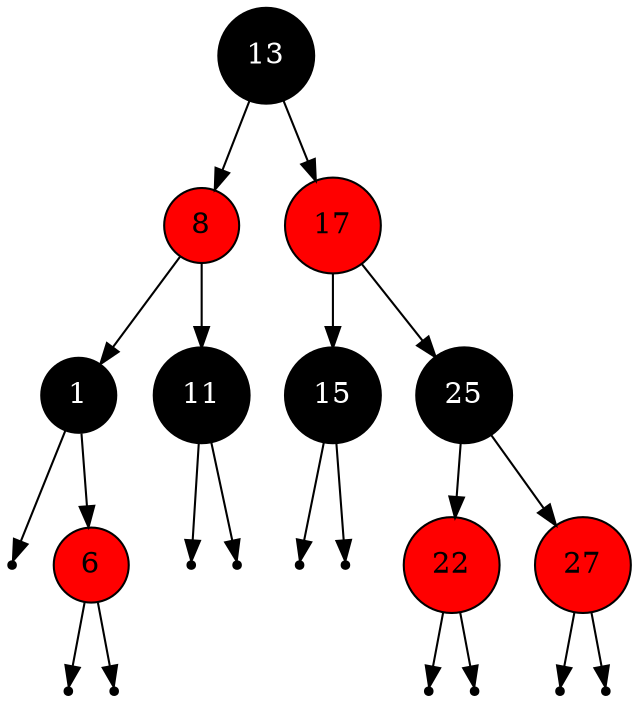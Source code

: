 digraph {
node[shape=circle]
"13"[label="13"][style=filled][fillcolor=black][fontcolor=white];
"8"[label="8"][style=filled][fillcolor=red][fontcolor=black];
"1"[label="1"][style=filled][fillcolor=black][fontcolor=white];
null1 [shape=point];
"6"[label="6"][style=filled][fillcolor=red][fontcolor=black];
null2 [shape=point];
null3 [shape=point];
"6" -> null2;
"6" -> null3;
"1" -> null1;
"1" -> "6";
"11"[label="11"][style=filled][fillcolor=black][fontcolor=white];
null4 [shape=point];
null5 [shape=point];
"11" -> null4;
"11" -> null5;
"8" -> "1";
"8" -> "11";
"17"[label="17"][style=filled][fillcolor=red][fontcolor=black];
"15"[label="15"][style=filled][fillcolor=black][fontcolor=white];
null6 [shape=point];
null7 [shape=point];
"15" -> null6;
"15" -> null7;
"25"[label="25"][style=filled][fillcolor=black][fontcolor=white];
"22"[label="22"][style=filled][fillcolor=red][fontcolor=black];
null8 [shape=point];
null9 [shape=point];
"22" -> null8;
"22" -> null9;
"27"[label="27"][style=filled][fillcolor=red][fontcolor=black];
null10 [shape=point];
null11 [shape=point];
"27" -> null10;
"27" -> null11;
"25" -> "22";
"25" -> "27";
"17" -> "15";
"17" -> "25";
"13" -> "8";
"13" -> "17";
}